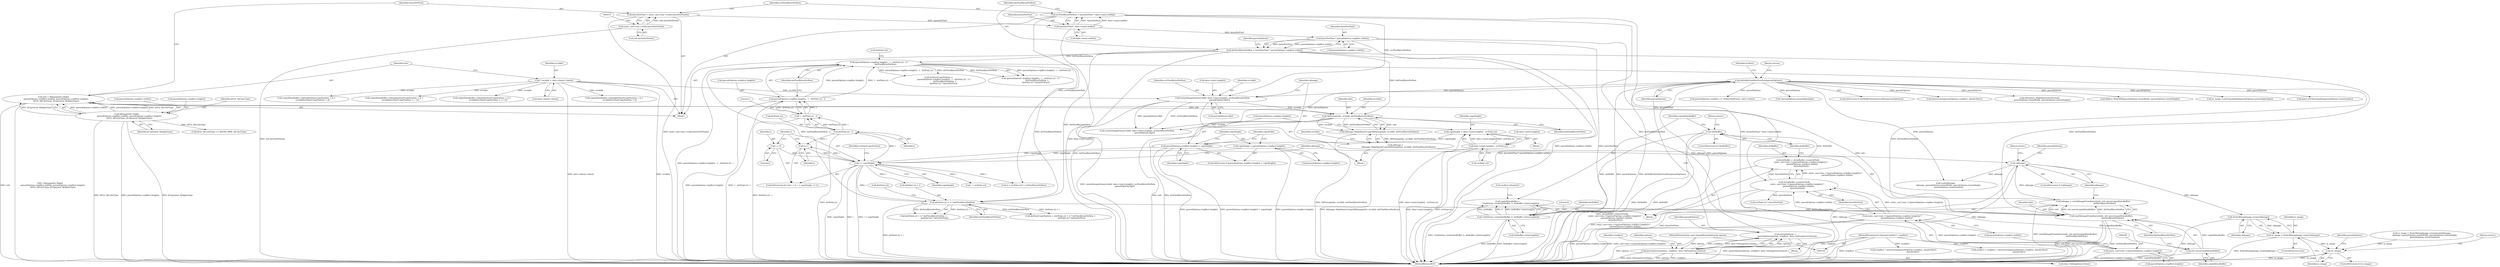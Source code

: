 digraph "0_Chrome_d59a4441697f6253e7dc3f7ae5caad6e5fd2c778@API" {
"1000464" [label="(Call,StaticBitmapImage::create(skImage))"];
"1000440" [label="(Call,!skImage)"];
"1000186" [label="(Call,skImage =\n          SkImage::MakeRasterCopy(SkPixmap(info, srcAddr, dstPixelBytesPerRow)))"];
"1000188" [label="(Call,SkImage::MakeRasterCopy(SkPixmap(info, srcAddr, dstPixelBytesPerRow)))"];
"1000189" [label="(Call,SkPixmap(info, srcAddr, dstPixelBytesPerRow))"];
"1000144" [label="(Call,info = SkImageInfo::Make(\n         parsedOptions.cropRect.width(), parsedOptions.cropRect.height(),\n         kN32_SkColorType, kUnpremul_SkAlphaType))"];
"1000146" [label="(Call,SkImageInfo::Make(\n         parsedOptions.cropRect.width(), parsedOptions.cropRect.height(),\n         kN32_SkColorType, kUnpremul_SkAlphaType))"];
"1000179" [label="(Call,swizzleImageData(srcAddr, data->size().height(), srcPixelBytesPerRow,\n                       parsedOptions.flipY))"];
"1000140" [label="(Call,* srcAddr = data->data()->data())"];
"1000158" [label="(Call,srcPixelBytesPerRow = bytesPerPixel * data->size().width())"];
"1000160" [label="(Call,bytesPerPixel * data->size().width())"];
"1000152" [label="(Call,bytesPerPixel = static_cast<size_t>(info.bytesPerPixel()))"];
"1000154" [label="(Call,static_cast<size_t>(info.bytesPerPixel()))"];
"1000119" [label="(Call,dstBufferSizeHasOverflow(parsedOptions))"];
"1000112" [label="(Call,parsedOptions =\n      parseOptions(options, cropRect, data->bitmapSourceSize()))"];
"1000114" [label="(Call,parseOptions(options, cropRect, data->bitmapSourceSize()))"];
"1000103" [label="(MethodParameterIn,const ImageBitmapOptions& options)"];
"1000102" [label="(MethodParameterIn,Optional<IntRect> cropRect)"];
"1000164" [label="(Call,dstPixelBytesPerRow = bytesPerPixel * parsedOptions.cropRect.width())"];
"1000166" [label="(Call,bytesPerPixel * parsedOptions.cropRect.width())"];
"1000432" [label="(Call,skImage = newSkImageFromRaster(info, std::move(copiedDataBuffer),\n                                     dstPixelBytesPerRow))"];
"1000434" [label="(Call,newSkImageFromRaster(info, std::move(copiedDataBuffer),\n                                     dstPixelBytesPerRow))"];
"1000436" [label="(Call,std::move(copiedDataBuffer))"];
"1000217" [label="(Call,copiedDataBuffer =\n          Uint8Array::create(dstBuffer, 0, dstBuffer->byteLength()))"];
"1000219" [label="(Call,Uint8Array::create(dstBuffer, 0, dstBuffer->byteLength()))"];
"1000213" [label="(Call,!dstBuffer)"];
"1000203" [label="(Call,dstBuffer = ArrayBuffer::createOrNull(\n          static_cast<size_t>(parsedOptions.cropRect.height()) *\n               parsedOptions.cropRect.width(),\n           bytesPerPixel))"];
"1000205" [label="(Call,ArrayBuffer::createOrNull(\n          static_cast<size_t>(parsedOptions.cropRect.height()) *\n               parsedOptions.cropRect.width(),\n           bytesPerPixel))"];
"1000206" [label="(Call,static_cast<size_t>(parsedOptions.cropRect.height()) *\n               parsedOptions.cropRect.width())"];
"1000207" [label="(Call,static_cast<size_t>(parsedOptions.cropRect.height()))"];
"1000326" [label="(Call,(parsedOptions.cropRect.height() - 1 - dstPoint.y() - i) *\n                    dstPixelBytesPerRow)"];
"1000327" [label="(Call,parsedOptions.cropRect.height() - 1 - dstPoint.y() - i)"];
"1000329" [label="(Call,1 - dstPoint.y() - i)"];
"1000331" [label="(Call,dstPoint.y() - i)"];
"1000292" [label="(Call,i < copyHeight)"];
"1000289" [label="(Call,i = 0)"];
"1000295" [label="(Call,i++)"];
"1000268" [label="(Call,parsedOptions.cropRect.height() < copyHeight)"];
"1000262" [label="(Call,copyHeight = data->size().height() - srcPoint.y())"];
"1000264" [label="(Call,data->size().height() - srcPoint.y())"];
"1000271" [label="(Call,copyHeight = parsedOptions.cropRect.height())"];
"1000342" [label="(Call,(dstPoint.y() + i) * dstPixelBytesPerRow)"];
"1000462" [label="(Call,m_image = StaticBitmapImage::create(skImage))"];
"1000467" [label="(Call,!m_image)"];
"1000219" [label="(Call,Uint8Array::create(dstBuffer, 0, dstBuffer->byteLength()))"];
"1000263" [label="(Identifier,copyHeight)"];
"1000150" [label="(Identifier,kUnpremul_SkAlphaType)"];
"1000156" [label="(Call,info.bytesPerPixel())"];
"1000116" [label="(Identifier,cropRect)"];
"1000191" [label="(Identifier,srcAddr)"];
"1000272" [label="(Identifier,copyHeight)"];
"1000461" [label="(ControlStructure,else)"];
"1000161" [label="(Identifier,bytesPerPixel)"];
"1000303" [label="(Call,i + srcPoint.y())"];
"1000213" [label="(Call,!dstBuffer)"];
"1000266" [label="(Call,srcPoint.y())"];
"1000179" [label="(Call,swizzleImageData(srcAddr, data->size().height(), srcPixelBytesPerRow,\n                       parsedOptions.flipY))"];
"1000394" [label="(Call,copiedDataBuffer->data()[dstStartCopyPosition + j] =\n                    srcAddr[srcStartCopyPosition + j - 2])"];
"1000435" [label="(Identifier,info)"];
"1000192" [label="(Identifier,dstPixelBytesPerRow)"];
"1000125" [label="(Call,cropRect ? intersection(parsedOptions.cropRect, dataSrcRect)\n                             : dataSrcRect)"];
"1000437" [label="(Identifier,copiedDataBuffer)"];
"1000165" [label="(Identifier,dstPixelBytesPerRow)"];
"1000292" [label="(Call,i < copyHeight)"];
"1000291" [label="(Literal,0)"];
"1000154" [label="(Call,static_cast<size_t>(info.bytesPerPixel()))"];
"1000439" [label="(ControlStructure,if (!skImage))"];
"1000134" [label="(Call,!parsedOptions.premultiplyAlpha)"];
"1000440" [label="(Call,!skImage)"];
"1000270" [label="(Identifier,copyHeight)"];
"1000469" [label="(Return,return;)"];
"1000222" [label="(Call,dstBuffer->byteLength())"];
"1000186" [label="(Call,skImage =\n          SkImage::MakeRasterCopy(SkPixmap(info, srcAddr, dstPixelBytesPerRow)))"];
"1000327" [label="(Call,parsedOptions.cropRect.height() - 1 - dstPoint.y() - i)"];
"1000463" [label="(Identifier,m_image)"];
"1000147" [label="(Call,parsedOptions.cropRect.width())"];
"1000183" [label="(Call,parsedOptions.flipY)"];
"1000438" [label="(Identifier,dstPixelBytesPerRow)"];
"1000212" [label="(ControlStructure,if (!dstBuffer))"];
"1000436" [label="(Call,std::move(copiedDataBuffer))"];
"1000434" [label="(Call,newSkImageFromRaster(info, std::move(copiedDataBuffer),\n                                     dstPixelBytesPerRow))"];
"1000594" [label="(MethodReturn,RET)"];
"1000118" [label="(ControlStructure,if (dstBufferSizeHasOverflow(parsedOptions)))"];
"1000123" [label="(Call,srcRect = cropRect ? intersection(parsedOptions.cropRect, dataSrcRect)\n                             : dataSrcRect)"];
"1000293" [label="(Identifier,i)"];
"1000166" [label="(Call,bytesPerPixel * parsedOptions.cropRect.width())"];
"1000300" [label="(Identifier,srcStartCopyPosition)"];
"1000374" [label="(Call,copiedDataBuffer->data()[dstStartCopyPosition + j] =\n                    srcAddr[srcStartCopyPosition + j + 2])"];
"1000104" [label="(Block,)"];
"1000142" [label="(Call,data->data()->data())"];
"1000127" [label="(Call,intersection(parsedOptions.cropRect, dataSrcRect))"];
"1000294" [label="(Identifier,copyHeight)"];
"1000328" [label="(Call,parsedOptions.cropRect.height())"];
"1000148" [label="(Call,parsedOptions.cropRect.height())"];
"1000203" [label="(Call,dstBuffer = ArrayBuffer::createOrNull(\n          static_cast<size_t>(parsedOptions.cropRect.height()) *\n               parsedOptions.cropRect.width(),\n           bytesPerPixel))"];
"1000211" [label="(Identifier,bytesPerPixel)"];
"1000555" [label="(Call,SkSurface::MakeRasterN32Premul(\n        parsedOptions.resizeWidth, parsedOptions.resizeHeight))"];
"1000339" [label="(Call,dstStartCopyPosition = (dstPoint.y() + i) * dstPixelBytesPerRow +\n                                    dstPoint.x() * bytesPerPixel)"];
"1000140" [label="(Call,* srcAddr = data->data()->data())"];
"1000574" [label="(Call,SkRect::MakeWH(parsedOptions.resizeWidth, parsedOptions.resizeHeight))"];
"1000464" [label="(Call,StaticBitmapImage::create(skImage))"];
"1000364" [label="(Call,kN32_SkColorType == kBGRA_8888_SkColorType)"];
"1000167" [label="(Identifier,bytesPerPixel)"];
"1000205" [label="(Call,ArrayBuffer::createOrNull(\n          static_cast<size_t>(parsedOptions.cropRect.height()) *\n               parsedOptions.cropRect.width(),\n           bytesPerPixel))"];
"1000329" [label="(Call,1 - dstPoint.y() - i)"];
"1000290" [label="(Identifier,i)"];
"1000468" [label="(Identifier,m_image)"];
"1000149" [label="(Identifier,kN32_SkColorType)"];
"1000323" [label="(Call,dstStartCopyPosition =\n                 (parsedOptions.cropRect.height() - 1 - dstPoint.y() - i) *\n                    dstPixelBytesPerRow +\n                dstPoint.x() * bytesPerPixel)"];
"1000432" [label="(Call,skImage = newSkImageFromRaster(info, std::move(copiedDataBuffer),\n                                     dstPixelBytesPerRow))"];
"1000164" [label="(Call,dstPixelBytesPerRow = bytesPerPixel * parsedOptions.cropRect.width())"];
"1000307" [label="(Call,srcPoint.x() * bytesPerPixel)"];
"1000190" [label="(Identifier,info)"];
"1000182" [label="(Identifier,srcPixelBytesPerRow)"];
"1000141" [label="(Identifier,srcAddr)"];
"1000346" [label="(Identifier,dstPixelBytesPerRow)"];
"1000343" [label="(Call,dstPoint.y() + i)"];
"1000287" [label="(ControlStructure,for (int i = 0; i < copyHeight; i++))"];
"1000221" [label="(Literal,0)"];
"1000207" [label="(Call,static_cast<size_t>(parsedOptions.cropRect.height()))"];
"1000332" [label="(Call,dstPoint.y())"];
"1000267" [label="(ControlStructure,if (parsedOptions.cropRect.height() < copyHeight))"];
"1000421" [label="(Call,copiedDataBuffer->data()[dstStartCopyPosition + j] =\n                  srcAddr[srcStartCopyPosition + j])"];
"1000333" [label="(Identifier,i)"];
"1000342" [label="(Call,(dstPoint.y() + i) * dstPixelBytesPerRow)"];
"1000117" [label="(Call,data->bitmapSourceSize())"];
"1000160" [label="(Call,bytesPerPixel * data->size().width())"];
"1000217" [label="(Call,copiedDataBuffer =\n          Uint8Array::create(dstBuffer, 0, dstBuffer->byteLength()))"];
"1000119" [label="(Call,dstBufferSizeHasOverflow(parsedOptions))"];
"1000268" [label="(Call,parsedOptions.cropRect.height() < copyHeight)"];
"1000138" [label="(Block,)"];
"1000470" [label="(Call,m_image->setPremultiplied(parsedOptions.premultiplyAlpha))"];
"1000103" [label="(MethodParameterIn,const ImageBitmapOptions& options)"];
"1000295" [label="(Call,i++)"];
"1000158" [label="(Call,srcPixelBytesPerRow = bytesPerPixel * data->size().width())"];
"1000302" [label="(Call,(i + srcPoint.y()) * srcPixelBytesPerRow)"];
"1000225" [label="(Call,srcRect.isEmpty())"];
"1000187" [label="(Identifier,skImage)"];
"1000215" [label="(Return,return;)"];
"1000115" [label="(Identifier,options)"];
"1000201" [label="(Block,)"];
"1000189" [label="(Call,SkPixmap(info, srcAddr, dstPixelBytesPerRow))"];
"1000209" [label="(Call,parsedOptions.cropRect.height())"];
"1000296" [label="(Identifier,i)"];
"1000450" [label="(Call,scaleSkImage(\n          skImage, parsedOptions.resizeWidth, parsedOptions.resizeHeight,\n          parsedOptions.resizeQuality))"];
"1000168" [label="(Call,parsedOptions.cropRect.width())"];
"1000188" [label="(Call,SkImage::MakeRasterCopy(SkPixmap(info, srcAddr, dstPixelBytesPerRow)))"];
"1000445" [label="(Identifier,parsedOptions)"];
"1000181" [label="(Call,data->size().height())"];
"1000264" [label="(Call,data->size().height() - srcPoint.y())"];
"1000330" [label="(Literal,1)"];
"1000348" [label="(Call,dstPoint.x())"];
"1000472" [label="(Identifier,parsedOptions)"];
"1000159" [label="(Identifier,srcPixelBytesPerRow)"];
"1000206" [label="(Call,static_cast<size_t>(parsedOptions.cropRect.height()) *\n               parsedOptions.cropRect.width())"];
"1000567" [label="(Call,paint.setFilterQuality(parsedOptions.resizeQuality))"];
"1000121" [label="(Return,return;)"];
"1000466" [label="(ControlStructure,if (!m_image))"];
"1000467" [label="(Call,!m_image)"];
"1000112" [label="(Call,parsedOptions =\n      parseOptions(options, cropRect, data->bitmapSourceSize()))"];
"1000220" [label="(Identifier,dstBuffer)"];
"1000153" [label="(Identifier,bytesPerPixel)"];
"1000218" [label="(Identifier,copiedDataBuffer)"];
"1000325" [label="(Call,(parsedOptions.cropRect.height() - 1 - dstPoint.y() - i) *\n                    dstPixelBytesPerRow +\n                dstPoint.x() * bytesPerPixel)"];
"1000180" [label="(Identifier,srcAddr)"];
"1000120" [label="(Identifier,parsedOptions)"];
"1000144" [label="(Call,info = SkImageInfo::Make(\n         parsedOptions.cropRect.width(), parsedOptions.cropRect.height(),\n         kN32_SkColorType, kUnpremul_SkAlphaType))"];
"1000124" [label="(Identifier,srcRect)"];
"1000269" [label="(Call,parsedOptions.cropRect.height())"];
"1000273" [label="(Call,parsedOptions.cropRect.height())"];
"1000146" [label="(Call,SkImageInfo::Make(\n         parsedOptions.cropRect.width(), parsedOptions.cropRect.height(),\n         kN32_SkColorType, kUnpremul_SkAlphaType))"];
"1000326" [label="(Call,(parsedOptions.cropRect.height() - 1 - dstPoint.y() - i) *\n                    dstPixelBytesPerRow)"];
"1000331" [label="(Call,dstPoint.y() - i)"];
"1000433" [label="(Identifier,skImage)"];
"1000265" [label="(Call,data->size().height())"];
"1000162" [label="(Call,data->size().width())"];
"1000194" [label="(Identifier,srcAddr)"];
"1000271" [label="(Call,copyHeight = parsedOptions.cropRect.height())"];
"1000465" [label="(Identifier,skImage)"];
"1000204" [label="(Identifier,dstBuffer)"];
"1000214" [label="(Identifier,dstBuffer)"];
"1000447" [label="(Call,m_image = StaticBitmapImage::create(scaleSkImage(\n          skImage, parsedOptions.resizeWidth, parsedOptions.resizeHeight,\n          parsedOptions.resizeQuality)))"];
"1000334" [label="(Identifier,dstPixelBytesPerRow)"];
"1000262" [label="(Call,copyHeight = data->size().height() - srcPoint.y())"];
"1000210" [label="(Call,parsedOptions.cropRect.width())"];
"1000102" [label="(MethodParameterIn,Optional<IntRect> cropRect)"];
"1000289" [label="(Call,i = 0)"];
"1000178" [label="(Block,)"];
"1000113" [label="(Identifier,parsedOptions)"];
"1000341" [label="(Call,(dstPoint.y() + i) * dstPixelBytesPerRow +\n                                    dstPoint.x() * bytesPerPixel)"];
"1000462" [label="(Call,m_image = StaticBitmapImage::create(skImage))"];
"1000173" [label="(Identifier,parsedOptions)"];
"1000114" [label="(Call,parseOptions(options, cropRect, data->bitmapSourceSize()))"];
"1000408" [label="(Call,copiedDataBuffer->data()[dstStartCopyPosition + j] =\n                    srcAddr[srcStartCopyPosition + j])"];
"1000442" [label="(Return,return;)"];
"1000145" [label="(Identifier,info)"];
"1000193" [label="(Call,swizzleImageData(srcAddr, data->size().height(), srcPixelBytesPerRow,\n                        parsedOptions.flipY))"];
"1000152" [label="(Call,bytesPerPixel = static_cast<size_t>(info.bytesPerPixel()))"];
"1000336" [label="(Call,dstPoint.x())"];
"1000276" [label="(Identifier,copyWidth)"];
"1000226" [label="(Block,)"];
"1000171" [label="(Call,parsedOptions.cropRect == IntRect(IntPoint(), data->size()))"];
"1000441" [label="(Identifier,skImage)"];
"1000464" -> "1000462"  [label="AST: "];
"1000464" -> "1000465"  [label="CFG: "];
"1000465" -> "1000464"  [label="AST: "];
"1000462" -> "1000464"  [label="CFG: "];
"1000464" -> "1000594"  [label="DDG: skImage"];
"1000464" -> "1000462"  [label="DDG: skImage"];
"1000440" -> "1000464"  [label="DDG: skImage"];
"1000440" -> "1000439"  [label="AST: "];
"1000440" -> "1000441"  [label="CFG: "];
"1000441" -> "1000440"  [label="AST: "];
"1000442" -> "1000440"  [label="CFG: "];
"1000445" -> "1000440"  [label="CFG: "];
"1000440" -> "1000594"  [label="DDG: !skImage"];
"1000440" -> "1000594"  [label="DDG: skImage"];
"1000186" -> "1000440"  [label="DDG: skImage"];
"1000432" -> "1000440"  [label="DDG: skImage"];
"1000440" -> "1000450"  [label="DDG: skImage"];
"1000186" -> "1000178"  [label="AST: "];
"1000186" -> "1000188"  [label="CFG: "];
"1000187" -> "1000186"  [label="AST: "];
"1000188" -> "1000186"  [label="AST: "];
"1000194" -> "1000186"  [label="CFG: "];
"1000186" -> "1000594"  [label="DDG: SkImage::MakeRasterCopy(SkPixmap(info, srcAddr, dstPixelBytesPerRow))"];
"1000188" -> "1000186"  [label="DDG: SkPixmap(info, srcAddr, dstPixelBytesPerRow)"];
"1000188" -> "1000189"  [label="CFG: "];
"1000189" -> "1000188"  [label="AST: "];
"1000188" -> "1000594"  [label="DDG: SkPixmap(info, srcAddr, dstPixelBytesPerRow)"];
"1000189" -> "1000188"  [label="DDG: info"];
"1000189" -> "1000188"  [label="DDG: srcAddr"];
"1000189" -> "1000188"  [label="DDG: dstPixelBytesPerRow"];
"1000189" -> "1000192"  [label="CFG: "];
"1000190" -> "1000189"  [label="AST: "];
"1000191" -> "1000189"  [label="AST: "];
"1000192" -> "1000189"  [label="AST: "];
"1000189" -> "1000594"  [label="DDG: info"];
"1000189" -> "1000594"  [label="DDG: dstPixelBytesPerRow"];
"1000144" -> "1000189"  [label="DDG: info"];
"1000179" -> "1000189"  [label="DDG: srcAddr"];
"1000164" -> "1000189"  [label="DDG: dstPixelBytesPerRow"];
"1000189" -> "1000193"  [label="DDG: srcAddr"];
"1000144" -> "1000138"  [label="AST: "];
"1000144" -> "1000146"  [label="CFG: "];
"1000145" -> "1000144"  [label="AST: "];
"1000146" -> "1000144"  [label="AST: "];
"1000153" -> "1000144"  [label="CFG: "];
"1000144" -> "1000594"  [label="DDG: info"];
"1000144" -> "1000594"  [label="DDG: SkImageInfo::Make(\n         parsedOptions.cropRect.width(), parsedOptions.cropRect.height(),\n         kN32_SkColorType, kUnpremul_SkAlphaType)"];
"1000146" -> "1000144"  [label="DDG: parsedOptions.cropRect.width()"];
"1000146" -> "1000144"  [label="DDG: parsedOptions.cropRect.height()"];
"1000146" -> "1000144"  [label="DDG: kN32_SkColorType"];
"1000146" -> "1000144"  [label="DDG: kUnpremul_SkAlphaType"];
"1000144" -> "1000434"  [label="DDG: info"];
"1000146" -> "1000150"  [label="CFG: "];
"1000147" -> "1000146"  [label="AST: "];
"1000148" -> "1000146"  [label="AST: "];
"1000149" -> "1000146"  [label="AST: "];
"1000150" -> "1000146"  [label="AST: "];
"1000146" -> "1000594"  [label="DDG: kN32_SkColorType"];
"1000146" -> "1000594"  [label="DDG: parsedOptions.cropRect.height()"];
"1000146" -> "1000594"  [label="DDG: kUnpremul_SkAlphaType"];
"1000146" -> "1000364"  [label="DDG: kN32_SkColorType"];
"1000179" -> "1000178"  [label="AST: "];
"1000179" -> "1000183"  [label="CFG: "];
"1000180" -> "1000179"  [label="AST: "];
"1000181" -> "1000179"  [label="AST: "];
"1000182" -> "1000179"  [label="AST: "];
"1000183" -> "1000179"  [label="AST: "];
"1000187" -> "1000179"  [label="CFG: "];
"1000179" -> "1000594"  [label="DDG: swizzleImageData(srcAddr, data->size().height(), srcPixelBytesPerRow,\n                       parsedOptions.flipY)"];
"1000140" -> "1000179"  [label="DDG: srcAddr"];
"1000158" -> "1000179"  [label="DDG: srcPixelBytesPerRow"];
"1000119" -> "1000179"  [label="DDG: parsedOptions"];
"1000179" -> "1000193"  [label="DDG: srcPixelBytesPerRow"];
"1000179" -> "1000193"  [label="DDG: parsedOptions.flipY"];
"1000140" -> "1000138"  [label="AST: "];
"1000140" -> "1000142"  [label="CFG: "];
"1000141" -> "1000140"  [label="AST: "];
"1000142" -> "1000140"  [label="AST: "];
"1000145" -> "1000140"  [label="CFG: "];
"1000140" -> "1000594"  [label="DDG: data->data()->data()"];
"1000140" -> "1000594"  [label="DDG: srcAddr"];
"1000140" -> "1000374"  [label="DDG: srcAddr"];
"1000140" -> "1000394"  [label="DDG: srcAddr"];
"1000140" -> "1000408"  [label="DDG: srcAddr"];
"1000140" -> "1000421"  [label="DDG: srcAddr"];
"1000158" -> "1000138"  [label="AST: "];
"1000158" -> "1000160"  [label="CFG: "];
"1000159" -> "1000158"  [label="AST: "];
"1000160" -> "1000158"  [label="AST: "];
"1000165" -> "1000158"  [label="CFG: "];
"1000158" -> "1000594"  [label="DDG: srcPixelBytesPerRow"];
"1000158" -> "1000594"  [label="DDG: bytesPerPixel * data->size().width()"];
"1000160" -> "1000158"  [label="DDG: bytesPerPixel"];
"1000160" -> "1000158"  [label="DDG: data->size().width()"];
"1000158" -> "1000302"  [label="DDG: srcPixelBytesPerRow"];
"1000160" -> "1000162"  [label="CFG: "];
"1000161" -> "1000160"  [label="AST: "];
"1000162" -> "1000160"  [label="AST: "];
"1000160" -> "1000594"  [label="DDG: data->size().width()"];
"1000152" -> "1000160"  [label="DDG: bytesPerPixel"];
"1000160" -> "1000166"  [label="DDG: bytesPerPixel"];
"1000152" -> "1000138"  [label="AST: "];
"1000152" -> "1000154"  [label="CFG: "];
"1000153" -> "1000152"  [label="AST: "];
"1000154" -> "1000152"  [label="AST: "];
"1000159" -> "1000152"  [label="CFG: "];
"1000152" -> "1000594"  [label="DDG: static_cast<size_t>(info.bytesPerPixel())"];
"1000154" -> "1000152"  [label="DDG: info.bytesPerPixel()"];
"1000154" -> "1000156"  [label="CFG: "];
"1000155" -> "1000154"  [label="AST: "];
"1000156" -> "1000154"  [label="AST: "];
"1000154" -> "1000594"  [label="DDG: info.bytesPerPixel()"];
"1000119" -> "1000118"  [label="AST: "];
"1000119" -> "1000120"  [label="CFG: "];
"1000120" -> "1000119"  [label="AST: "];
"1000121" -> "1000119"  [label="CFG: "];
"1000124" -> "1000119"  [label="CFG: "];
"1000119" -> "1000594"  [label="DDG: parsedOptions"];
"1000119" -> "1000594"  [label="DDG: dstBufferSizeHasOverflow(parsedOptions)"];
"1000112" -> "1000119"  [label="DDG: parsedOptions"];
"1000119" -> "1000127"  [label="DDG: parsedOptions"];
"1000119" -> "1000134"  [label="DDG: parsedOptions"];
"1000119" -> "1000171"  [label="DDG: parsedOptions"];
"1000119" -> "1000193"  [label="DDG: parsedOptions"];
"1000119" -> "1000450"  [label="DDG: parsedOptions"];
"1000119" -> "1000470"  [label="DDG: parsedOptions"];
"1000119" -> "1000555"  [label="DDG: parsedOptions"];
"1000119" -> "1000567"  [label="DDG: parsedOptions"];
"1000119" -> "1000574"  [label="DDG: parsedOptions"];
"1000112" -> "1000104"  [label="AST: "];
"1000112" -> "1000114"  [label="CFG: "];
"1000113" -> "1000112"  [label="AST: "];
"1000114" -> "1000112"  [label="AST: "];
"1000120" -> "1000112"  [label="CFG: "];
"1000112" -> "1000594"  [label="DDG: parseOptions(options, cropRect, data->bitmapSourceSize())"];
"1000114" -> "1000112"  [label="DDG: options"];
"1000114" -> "1000112"  [label="DDG: cropRect"];
"1000114" -> "1000112"  [label="DDG: data->bitmapSourceSize()"];
"1000114" -> "1000117"  [label="CFG: "];
"1000115" -> "1000114"  [label="AST: "];
"1000116" -> "1000114"  [label="AST: "];
"1000117" -> "1000114"  [label="AST: "];
"1000114" -> "1000594"  [label="DDG: data->bitmapSourceSize()"];
"1000114" -> "1000594"  [label="DDG: options"];
"1000114" -> "1000594"  [label="DDG: cropRect"];
"1000103" -> "1000114"  [label="DDG: options"];
"1000102" -> "1000114"  [label="DDG: cropRect"];
"1000103" -> "1000100"  [label="AST: "];
"1000103" -> "1000594"  [label="DDG: options"];
"1000102" -> "1000100"  [label="AST: "];
"1000102" -> "1000594"  [label="DDG: cropRect"];
"1000102" -> "1000123"  [label="DDG: cropRect"];
"1000102" -> "1000125"  [label="DDG: cropRect"];
"1000164" -> "1000138"  [label="AST: "];
"1000164" -> "1000166"  [label="CFG: "];
"1000165" -> "1000164"  [label="AST: "];
"1000166" -> "1000164"  [label="AST: "];
"1000173" -> "1000164"  [label="CFG: "];
"1000164" -> "1000594"  [label="DDG: bytesPerPixel * parsedOptions.cropRect.width()"];
"1000164" -> "1000594"  [label="DDG: dstPixelBytesPerRow"];
"1000166" -> "1000164"  [label="DDG: bytesPerPixel"];
"1000166" -> "1000164"  [label="DDG: parsedOptions.cropRect.width()"];
"1000164" -> "1000326"  [label="DDG: dstPixelBytesPerRow"];
"1000164" -> "1000342"  [label="DDG: dstPixelBytesPerRow"];
"1000164" -> "1000434"  [label="DDG: dstPixelBytesPerRow"];
"1000166" -> "1000168"  [label="CFG: "];
"1000167" -> "1000166"  [label="AST: "];
"1000168" -> "1000166"  [label="AST: "];
"1000166" -> "1000594"  [label="DDG: parsedOptions.cropRect.width()"];
"1000166" -> "1000594"  [label="DDG: bytesPerPixel"];
"1000166" -> "1000205"  [label="DDG: bytesPerPixel"];
"1000432" -> "1000201"  [label="AST: "];
"1000432" -> "1000434"  [label="CFG: "];
"1000433" -> "1000432"  [label="AST: "];
"1000434" -> "1000432"  [label="AST: "];
"1000441" -> "1000432"  [label="CFG: "];
"1000432" -> "1000594"  [label="DDG: newSkImageFromRaster(info, std::move(copiedDataBuffer),\n                                     dstPixelBytesPerRow)"];
"1000434" -> "1000432"  [label="DDG: info"];
"1000434" -> "1000432"  [label="DDG: std::move(copiedDataBuffer)"];
"1000434" -> "1000432"  [label="DDG: dstPixelBytesPerRow"];
"1000434" -> "1000438"  [label="CFG: "];
"1000435" -> "1000434"  [label="AST: "];
"1000436" -> "1000434"  [label="AST: "];
"1000438" -> "1000434"  [label="AST: "];
"1000434" -> "1000594"  [label="DDG: std::move(copiedDataBuffer)"];
"1000434" -> "1000594"  [label="DDG: dstPixelBytesPerRow"];
"1000434" -> "1000594"  [label="DDG: info"];
"1000436" -> "1000434"  [label="DDG: copiedDataBuffer"];
"1000326" -> "1000434"  [label="DDG: dstPixelBytesPerRow"];
"1000342" -> "1000434"  [label="DDG: dstPixelBytesPerRow"];
"1000436" -> "1000437"  [label="CFG: "];
"1000437" -> "1000436"  [label="AST: "];
"1000438" -> "1000436"  [label="CFG: "];
"1000436" -> "1000594"  [label="DDG: copiedDataBuffer"];
"1000217" -> "1000436"  [label="DDG: copiedDataBuffer"];
"1000217" -> "1000201"  [label="AST: "];
"1000217" -> "1000219"  [label="CFG: "];
"1000218" -> "1000217"  [label="AST: "];
"1000219" -> "1000217"  [label="AST: "];
"1000225" -> "1000217"  [label="CFG: "];
"1000217" -> "1000594"  [label="DDG: Uint8Array::create(dstBuffer, 0, dstBuffer->byteLength())"];
"1000219" -> "1000217"  [label="DDG: dstBuffer"];
"1000219" -> "1000217"  [label="DDG: 0"];
"1000219" -> "1000217"  [label="DDG: dstBuffer->byteLength()"];
"1000219" -> "1000222"  [label="CFG: "];
"1000220" -> "1000219"  [label="AST: "];
"1000221" -> "1000219"  [label="AST: "];
"1000222" -> "1000219"  [label="AST: "];
"1000219" -> "1000594"  [label="DDG: dstBuffer->byteLength()"];
"1000219" -> "1000594"  [label="DDG: dstBuffer"];
"1000213" -> "1000219"  [label="DDG: dstBuffer"];
"1000213" -> "1000212"  [label="AST: "];
"1000213" -> "1000214"  [label="CFG: "];
"1000214" -> "1000213"  [label="AST: "];
"1000215" -> "1000213"  [label="CFG: "];
"1000218" -> "1000213"  [label="CFG: "];
"1000213" -> "1000594"  [label="DDG: dstBuffer"];
"1000213" -> "1000594"  [label="DDG: !dstBuffer"];
"1000203" -> "1000213"  [label="DDG: dstBuffer"];
"1000203" -> "1000201"  [label="AST: "];
"1000203" -> "1000205"  [label="CFG: "];
"1000204" -> "1000203"  [label="AST: "];
"1000205" -> "1000203"  [label="AST: "];
"1000214" -> "1000203"  [label="CFG: "];
"1000203" -> "1000594"  [label="DDG: ArrayBuffer::createOrNull(\n          static_cast<size_t>(parsedOptions.cropRect.height()) *\n               parsedOptions.cropRect.width(),\n           bytesPerPixel)"];
"1000205" -> "1000203"  [label="DDG: static_cast<size_t>(parsedOptions.cropRect.height()) *\n               parsedOptions.cropRect.width()"];
"1000205" -> "1000203"  [label="DDG: bytesPerPixel"];
"1000205" -> "1000211"  [label="CFG: "];
"1000206" -> "1000205"  [label="AST: "];
"1000211" -> "1000205"  [label="AST: "];
"1000205" -> "1000594"  [label="DDG: static_cast<size_t>(parsedOptions.cropRect.height()) *\n               parsedOptions.cropRect.width()"];
"1000205" -> "1000594"  [label="DDG: bytesPerPixel"];
"1000206" -> "1000205"  [label="DDG: static_cast<size_t>(parsedOptions.cropRect.height())"];
"1000206" -> "1000205"  [label="DDG: parsedOptions.cropRect.width()"];
"1000205" -> "1000307"  [label="DDG: bytesPerPixel"];
"1000206" -> "1000210"  [label="CFG: "];
"1000207" -> "1000206"  [label="AST: "];
"1000210" -> "1000206"  [label="AST: "];
"1000211" -> "1000206"  [label="CFG: "];
"1000206" -> "1000594"  [label="DDG: parsedOptions.cropRect.width()"];
"1000206" -> "1000594"  [label="DDG: static_cast<size_t>(parsedOptions.cropRect.height())"];
"1000207" -> "1000206"  [label="DDG: parsedOptions.cropRect.height()"];
"1000207" -> "1000209"  [label="CFG: "];
"1000208" -> "1000207"  [label="AST: "];
"1000209" -> "1000207"  [label="AST: "];
"1000210" -> "1000207"  [label="CFG: "];
"1000207" -> "1000594"  [label="DDG: parsedOptions.cropRect.height()"];
"1000326" -> "1000325"  [label="AST: "];
"1000326" -> "1000334"  [label="CFG: "];
"1000327" -> "1000326"  [label="AST: "];
"1000334" -> "1000326"  [label="AST: "];
"1000336" -> "1000326"  [label="CFG: "];
"1000326" -> "1000594"  [label="DDG: parsedOptions.cropRect.height() - 1 - dstPoint.y() - i"];
"1000326" -> "1000323"  [label="DDG: parsedOptions.cropRect.height() - 1 - dstPoint.y() - i"];
"1000326" -> "1000323"  [label="DDG: dstPixelBytesPerRow"];
"1000326" -> "1000325"  [label="DDG: parsedOptions.cropRect.height() - 1 - dstPoint.y() - i"];
"1000326" -> "1000325"  [label="DDG: dstPixelBytesPerRow"];
"1000327" -> "1000326"  [label="DDG: parsedOptions.cropRect.height()"];
"1000327" -> "1000326"  [label="DDG: 1 - dstPoint.y() - i"];
"1000342" -> "1000326"  [label="DDG: dstPixelBytesPerRow"];
"1000326" -> "1000342"  [label="DDG: dstPixelBytesPerRow"];
"1000327" -> "1000329"  [label="CFG: "];
"1000328" -> "1000327"  [label="AST: "];
"1000329" -> "1000327"  [label="AST: "];
"1000334" -> "1000327"  [label="CFG: "];
"1000327" -> "1000594"  [label="DDG: parsedOptions.cropRect.height()"];
"1000327" -> "1000594"  [label="DDG: 1 - dstPoint.y() - i"];
"1000329" -> "1000327"  [label="DDG: 1"];
"1000329" -> "1000327"  [label="DDG: dstPoint.y() - i"];
"1000329" -> "1000331"  [label="CFG: "];
"1000330" -> "1000329"  [label="AST: "];
"1000331" -> "1000329"  [label="AST: "];
"1000329" -> "1000594"  [label="DDG: dstPoint.y() - i"];
"1000331" -> "1000329"  [label="DDG: dstPoint.y()"];
"1000331" -> "1000329"  [label="DDG: i"];
"1000331" -> "1000333"  [label="CFG: "];
"1000332" -> "1000331"  [label="AST: "];
"1000333" -> "1000331"  [label="AST: "];
"1000331" -> "1000594"  [label="DDG: dstPoint.y()"];
"1000331" -> "1000295"  [label="DDG: i"];
"1000292" -> "1000331"  [label="DDG: i"];
"1000292" -> "1000287"  [label="AST: "];
"1000292" -> "1000294"  [label="CFG: "];
"1000293" -> "1000292"  [label="AST: "];
"1000294" -> "1000292"  [label="AST: "];
"1000300" -> "1000292"  [label="CFG: "];
"1000433" -> "1000292"  [label="CFG: "];
"1000292" -> "1000594"  [label="DDG: i < copyHeight"];
"1000292" -> "1000594"  [label="DDG: copyHeight"];
"1000292" -> "1000594"  [label="DDG: i"];
"1000289" -> "1000292"  [label="DDG: i"];
"1000295" -> "1000292"  [label="DDG: i"];
"1000268" -> "1000292"  [label="DDG: copyHeight"];
"1000271" -> "1000292"  [label="DDG: copyHeight"];
"1000292" -> "1000295"  [label="DDG: i"];
"1000292" -> "1000302"  [label="DDG: i"];
"1000292" -> "1000303"  [label="DDG: i"];
"1000292" -> "1000342"  [label="DDG: i"];
"1000292" -> "1000343"  [label="DDG: i"];
"1000289" -> "1000287"  [label="AST: "];
"1000289" -> "1000291"  [label="CFG: "];
"1000290" -> "1000289"  [label="AST: "];
"1000291" -> "1000289"  [label="AST: "];
"1000293" -> "1000289"  [label="CFG: "];
"1000295" -> "1000287"  [label="AST: "];
"1000295" -> "1000296"  [label="CFG: "];
"1000296" -> "1000295"  [label="AST: "];
"1000293" -> "1000295"  [label="CFG: "];
"1000268" -> "1000267"  [label="AST: "];
"1000268" -> "1000270"  [label="CFG: "];
"1000269" -> "1000268"  [label="AST: "];
"1000270" -> "1000268"  [label="AST: "];
"1000272" -> "1000268"  [label="CFG: "];
"1000276" -> "1000268"  [label="CFG: "];
"1000268" -> "1000594"  [label="DDG: parsedOptions.cropRect.height()"];
"1000268" -> "1000594"  [label="DDG: parsedOptions.cropRect.height() < copyHeight"];
"1000262" -> "1000268"  [label="DDG: copyHeight"];
"1000262" -> "1000226"  [label="AST: "];
"1000262" -> "1000264"  [label="CFG: "];
"1000263" -> "1000262"  [label="AST: "];
"1000264" -> "1000262"  [label="AST: "];
"1000269" -> "1000262"  [label="CFG: "];
"1000262" -> "1000594"  [label="DDG: data->size().height() - srcPoint.y()"];
"1000264" -> "1000262"  [label="DDG: data->size().height()"];
"1000264" -> "1000262"  [label="DDG: srcPoint.y()"];
"1000264" -> "1000266"  [label="CFG: "];
"1000265" -> "1000264"  [label="AST: "];
"1000266" -> "1000264"  [label="AST: "];
"1000264" -> "1000594"  [label="DDG: data->size().height()"];
"1000264" -> "1000594"  [label="DDG: srcPoint.y()"];
"1000271" -> "1000267"  [label="AST: "];
"1000271" -> "1000273"  [label="CFG: "];
"1000272" -> "1000271"  [label="AST: "];
"1000273" -> "1000271"  [label="AST: "];
"1000276" -> "1000271"  [label="CFG: "];
"1000271" -> "1000594"  [label="DDG: parsedOptions.cropRect.height()"];
"1000342" -> "1000341"  [label="AST: "];
"1000342" -> "1000346"  [label="CFG: "];
"1000343" -> "1000342"  [label="AST: "];
"1000346" -> "1000342"  [label="AST: "];
"1000348" -> "1000342"  [label="CFG: "];
"1000342" -> "1000594"  [label="DDG: dstPoint.y() + i"];
"1000342" -> "1000339"  [label="DDG: dstPoint.y() + i"];
"1000342" -> "1000339"  [label="DDG: dstPixelBytesPerRow"];
"1000342" -> "1000341"  [label="DDG: dstPoint.y() + i"];
"1000342" -> "1000341"  [label="DDG: dstPixelBytesPerRow"];
"1000462" -> "1000461"  [label="AST: "];
"1000463" -> "1000462"  [label="AST: "];
"1000468" -> "1000462"  [label="CFG: "];
"1000462" -> "1000594"  [label="DDG: StaticBitmapImage::create(skImage)"];
"1000462" -> "1000467"  [label="DDG: m_image"];
"1000467" -> "1000466"  [label="AST: "];
"1000467" -> "1000468"  [label="CFG: "];
"1000468" -> "1000467"  [label="AST: "];
"1000469" -> "1000467"  [label="CFG: "];
"1000472" -> "1000467"  [label="CFG: "];
"1000467" -> "1000594"  [label="DDG: m_image"];
"1000467" -> "1000594"  [label="DDG: !m_image"];
"1000447" -> "1000467"  [label="DDG: m_image"];
}

